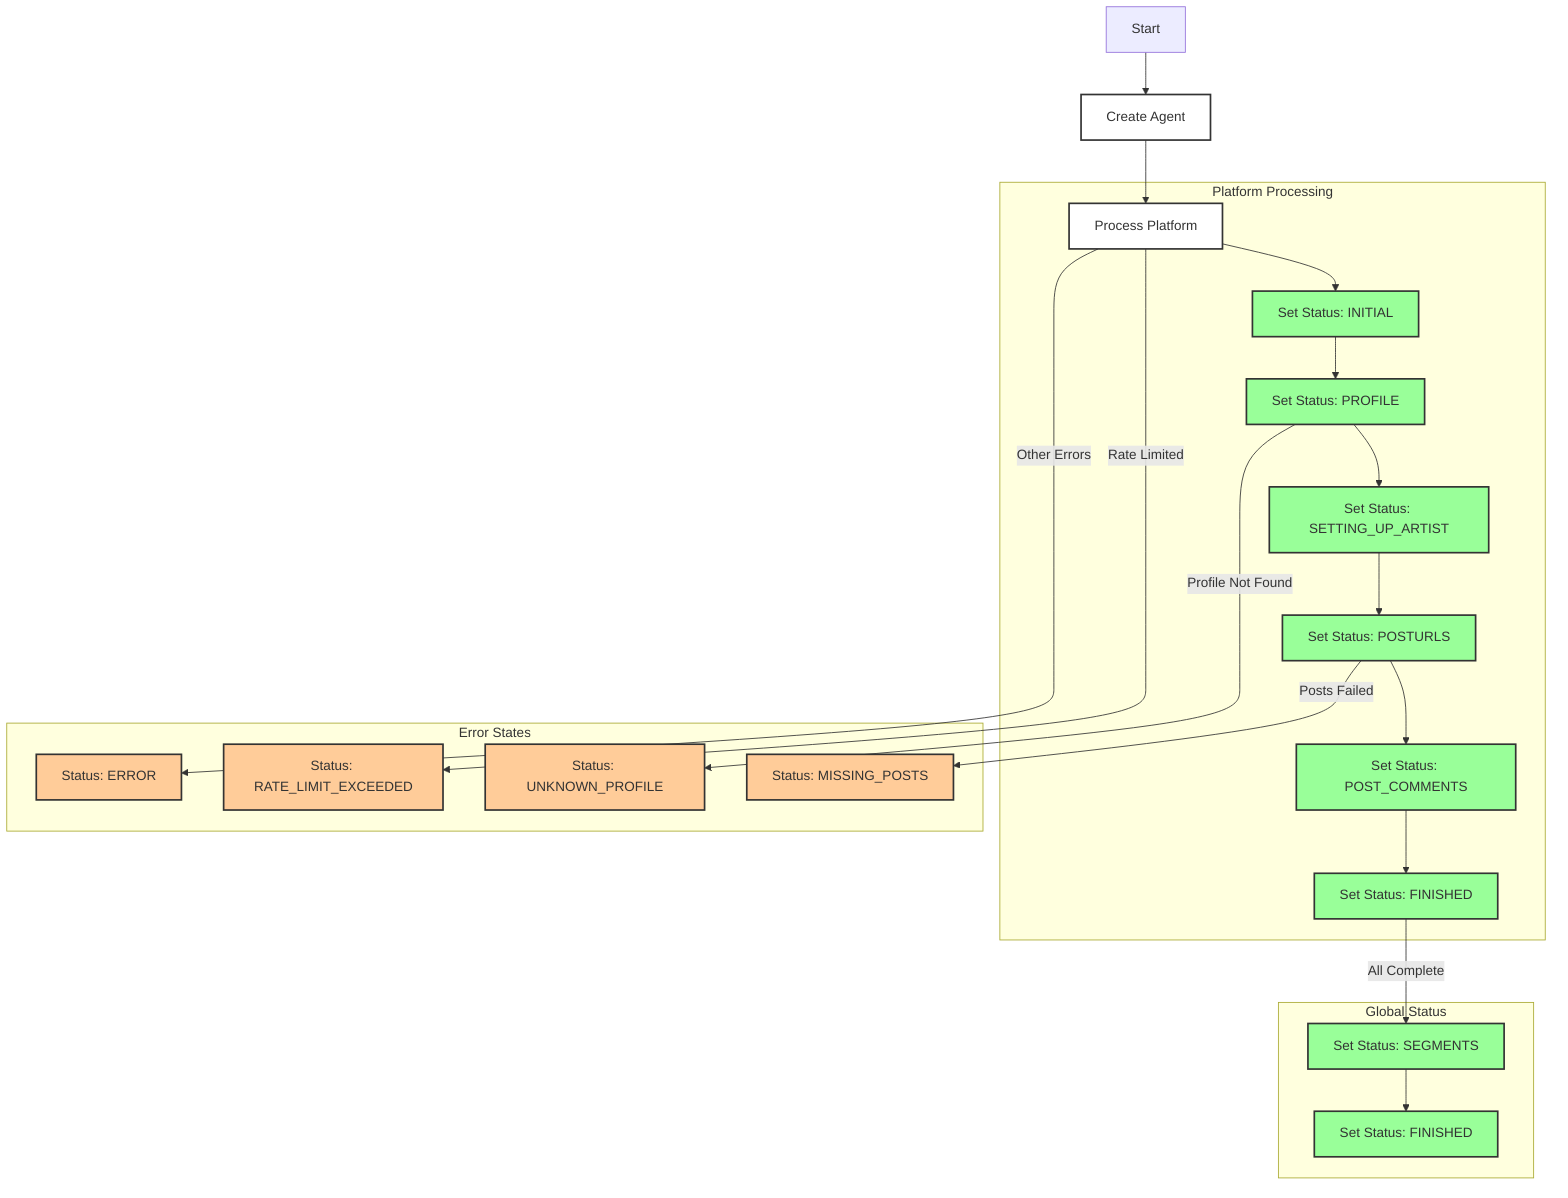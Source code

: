 graph TD
    Start[Start] --> CreateAgent[Create Agent]
    CreateAgent --> ProcessPlatform[Process Platform]
    
    subgraph Platform Processing
        ProcessPlatform --> Initial[Set Status: INITIAL]
        Initial --> Profile[Set Status: PROFILE]
        Profile --> SetupArtist[Set Status: SETTING_UP_ARTIST]
        SetupArtist --> PostURLs[Set Status: POSTURLS]
        PostURLs --> PostComments[Set Status: POST_COMMENTS]
        PostComments --> Finished[Set Status: FINISHED]
    end

    subgraph Error States
        PostURLs --> |Posts Failed|MissingPosts[Status: MISSING_POSTS]
        ProcessPlatform --> |Rate Limited|RateLimit[Status: RATE_LIMIT_EXCEEDED]
        Profile --> |Profile Not Found|UnknownProfile[Status: UNKNOWN_PROFILE]
        ProcessPlatform --> |Other Errors|Error[Status: ERROR]
    end

    subgraph Global Status
        Finished --> |All Complete|Segments[Set Status: SEGMENTS]
        Segments --> GlobalFinished[Set Status: FINISHED]
    end

    classDef status fill:#99ff99,stroke:#333,stroke-width:2px;
    classDef error fill:#ffcc99,stroke:#333,stroke-width:2px;
    classDef process fill:#ffffff,stroke:#333,stroke-width:2px;

    class Initial,Profile,SetupArtist,PostURLs,PostComments,Finished,Segments,GlobalFinished status;
    class MissingPosts,RateLimit,UnknownProfile,Error error;
    class CreateAgent,ProcessPlatform process;
